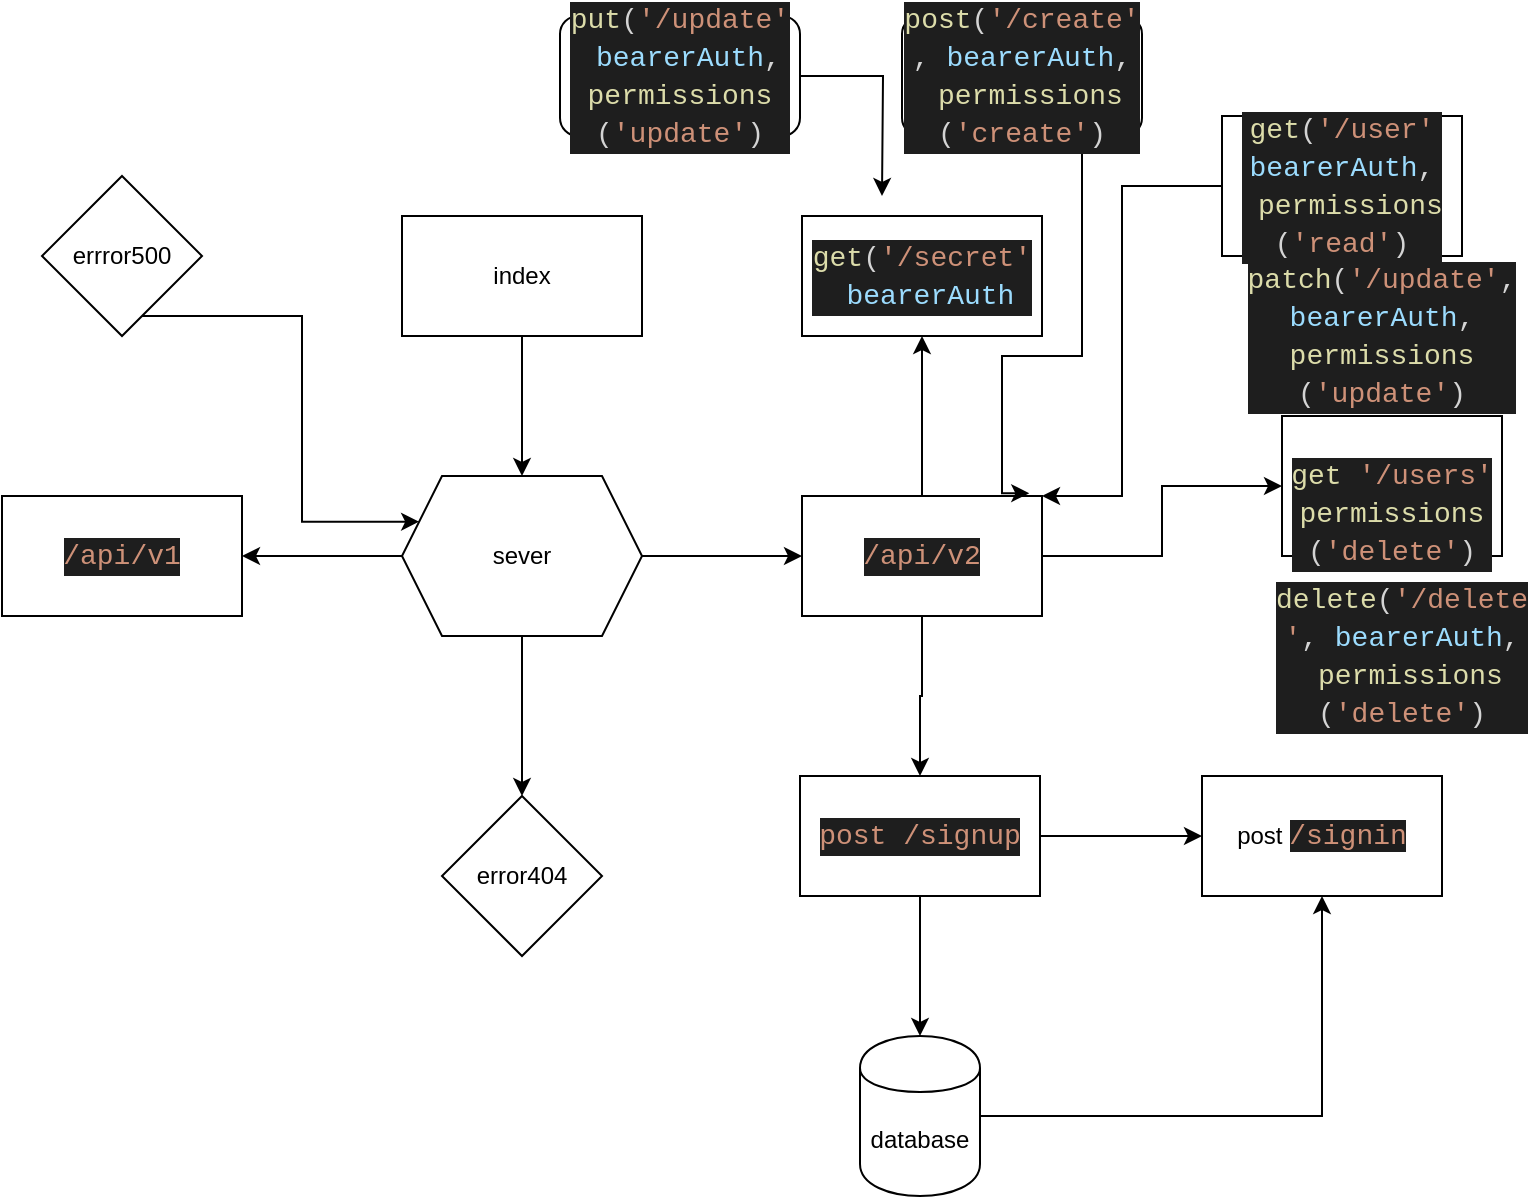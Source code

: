 <mxfile version="14.7.1" type="github">
  <diagram id="y8LF0S0QHl6FN8oUL30e" name="Page-1">
    <mxGraphModel dx="1038" dy="580" grid="1" gridSize="10" guides="1" tooltips="1" connect="1" arrows="1" fold="1" page="1" pageScale="1" pageWidth="827" pageHeight="1169" math="0" shadow="0">
      <root>
        <mxCell id="0" />
        <mxCell id="1" parent="0" />
        <mxCell id="dFwJcPWblfBStOmPuZki-5" value="" style="edgeStyle=orthogonalEdgeStyle;rounded=0;orthogonalLoop=1;jettySize=auto;html=1;" edge="1" parent="1" source="dFwJcPWblfBStOmPuZki-2" target="dFwJcPWblfBStOmPuZki-4">
          <mxGeometry relative="1" as="geometry" />
        </mxCell>
        <mxCell id="dFwJcPWblfBStOmPuZki-2" value="index" style="rounded=0;whiteSpace=wrap;html=1;" vertex="1" parent="1">
          <mxGeometry x="350" y="130" width="120" height="60" as="geometry" />
        </mxCell>
        <mxCell id="dFwJcPWblfBStOmPuZki-7" value="" style="edgeStyle=orthogonalEdgeStyle;rounded=0;orthogonalLoop=1;jettySize=auto;html=1;" edge="1" parent="1" source="dFwJcPWblfBStOmPuZki-4" target="dFwJcPWblfBStOmPuZki-6">
          <mxGeometry relative="1" as="geometry" />
        </mxCell>
        <mxCell id="dFwJcPWblfBStOmPuZki-11" value="" style="edgeStyle=orthogonalEdgeStyle;rounded=0;orthogonalLoop=1;jettySize=auto;html=1;" edge="1" parent="1" source="dFwJcPWblfBStOmPuZki-4" target="dFwJcPWblfBStOmPuZki-10">
          <mxGeometry relative="1" as="geometry" />
        </mxCell>
        <mxCell id="dFwJcPWblfBStOmPuZki-13" value="" style="edgeStyle=orthogonalEdgeStyle;rounded=0;orthogonalLoop=1;jettySize=auto;html=1;" edge="1" parent="1" source="dFwJcPWblfBStOmPuZki-4" target="dFwJcPWblfBStOmPuZki-12">
          <mxGeometry relative="1" as="geometry" />
        </mxCell>
        <mxCell id="dFwJcPWblfBStOmPuZki-4" value="sever" style="shape=hexagon;perimeter=hexagonPerimeter2;whiteSpace=wrap;html=1;fixedSize=1;rounded=0;" vertex="1" parent="1">
          <mxGeometry x="350" y="260" width="120" height="80" as="geometry" />
        </mxCell>
        <mxCell id="dFwJcPWblfBStOmPuZki-17" value="" style="edgeStyle=orthogonalEdgeStyle;rounded=0;orthogonalLoop=1;jettySize=auto;html=1;" edge="1" parent="1" source="dFwJcPWblfBStOmPuZki-6" target="dFwJcPWblfBStOmPuZki-16">
          <mxGeometry relative="1" as="geometry" />
        </mxCell>
        <mxCell id="dFwJcPWblfBStOmPuZki-22" value="" style="edgeStyle=orthogonalEdgeStyle;rounded=0;orthogonalLoop=1;jettySize=auto;html=1;" edge="1" parent="1" source="dFwJcPWblfBStOmPuZki-6" target="dFwJcPWblfBStOmPuZki-21">
          <mxGeometry relative="1" as="geometry" />
        </mxCell>
        <mxCell id="dFwJcPWblfBStOmPuZki-24" value="" style="edgeStyle=orthogonalEdgeStyle;rounded=0;orthogonalLoop=1;jettySize=auto;html=1;" edge="1" parent="1" source="dFwJcPWblfBStOmPuZki-6" target="dFwJcPWblfBStOmPuZki-23">
          <mxGeometry relative="1" as="geometry" />
        </mxCell>
        <mxCell id="dFwJcPWblfBStOmPuZki-6" value="&#xa;&#xa;&lt;div style=&quot;color: rgb(212, 212, 212); background-color: rgb(30, 30, 30); font-family: consolas, &amp;quot;courier new&amp;quot;, monospace; font-weight: normal; font-size: 14px; line-height: 19px;&quot;&gt;&lt;div&gt;&lt;span style=&quot;color: #ce9178&quot;&gt;/api/v2&lt;/span&gt;&lt;/div&gt;&lt;/div&gt;&#xa;&#xa;" style="whiteSpace=wrap;html=1;rounded=0;" vertex="1" parent="1">
          <mxGeometry x="550" y="270" width="120" height="60" as="geometry" />
        </mxCell>
        <mxCell id="dFwJcPWblfBStOmPuZki-10" value="&#xa;&#xa;&lt;div style=&quot;color: rgb(212, 212, 212); background-color: rgb(30, 30, 30); font-family: consolas, &amp;quot;courier new&amp;quot;, monospace; font-weight: normal; font-size: 14px; line-height: 19px;&quot;&gt;&lt;div&gt;&lt;span style=&quot;color: #ce9178&quot;&gt;/api/v1&lt;/span&gt;&lt;/div&gt;&lt;/div&gt;&#xa;&#xa;" style="rounded=0;whiteSpace=wrap;html=1;" vertex="1" parent="1">
          <mxGeometry x="150" y="270" width="120" height="60" as="geometry" />
        </mxCell>
        <mxCell id="dFwJcPWblfBStOmPuZki-12" value="error404" style="rhombus;whiteSpace=wrap;html=1;rounded=0;" vertex="1" parent="1">
          <mxGeometry x="370" y="420" width="80" height="80" as="geometry" />
        </mxCell>
        <mxCell id="dFwJcPWblfBStOmPuZki-15" value="" style="edgeStyle=orthogonalEdgeStyle;rounded=0;orthogonalLoop=1;jettySize=auto;html=1;entryX=0;entryY=0.25;entryDx=0;entryDy=0;" edge="1" parent="1" source="dFwJcPWblfBStOmPuZki-14" target="dFwJcPWblfBStOmPuZki-4">
          <mxGeometry relative="1" as="geometry">
            <Array as="points">
              <mxPoint x="300" y="180" />
              <mxPoint x="300" y="283" />
            </Array>
          </mxGeometry>
        </mxCell>
        <mxCell id="dFwJcPWblfBStOmPuZki-14" value="errror500" style="rhombus;whiteSpace=wrap;html=1;rounded=0;" vertex="1" parent="1">
          <mxGeometry x="170" y="110" width="80" height="80" as="geometry" />
        </mxCell>
        <mxCell id="dFwJcPWblfBStOmPuZki-19" value="" style="edgeStyle=orthogonalEdgeStyle;rounded=0;orthogonalLoop=1;jettySize=auto;html=1;" edge="1" parent="1" source="dFwJcPWblfBStOmPuZki-16" target="dFwJcPWblfBStOmPuZki-18">
          <mxGeometry relative="1" as="geometry" />
        </mxCell>
        <mxCell id="dFwJcPWblfBStOmPuZki-37" value="" style="edgeStyle=orthogonalEdgeStyle;rounded=0;orthogonalLoop=1;jettySize=auto;html=1;" edge="1" parent="1" source="dFwJcPWblfBStOmPuZki-16" target="dFwJcPWblfBStOmPuZki-36">
          <mxGeometry relative="1" as="geometry" />
        </mxCell>
        <mxCell id="dFwJcPWblfBStOmPuZki-16" value="&lt;div style=&quot;background-color: rgb(30 , 30 , 30) ; font-family: &amp;#34;consolas&amp;#34; , &amp;#34;courier new&amp;#34; , monospace ; font-size: 14px ; line-height: 19px&quot;&gt;&lt;font color=&quot;#ce9178&quot;&gt;post /signup&lt;/font&gt;&lt;/div&gt;" style="whiteSpace=wrap;html=1;rounded=0;" vertex="1" parent="1">
          <mxGeometry x="549" y="410" width="120" height="60" as="geometry" />
        </mxCell>
        <mxCell id="dFwJcPWblfBStOmPuZki-18" value="post&amp;nbsp;&lt;span style=&quot;color: rgb(206 , 145 , 120) ; background-color: rgb(30 , 30 , 30) ; font-family: &amp;#34;consolas&amp;#34; , &amp;#34;courier new&amp;#34; , monospace ; font-size: 14px&quot;&gt;/signin&lt;/span&gt;" style="whiteSpace=wrap;html=1;rounded=0;" vertex="1" parent="1">
          <mxGeometry x="750" y="410" width="120" height="60" as="geometry" />
        </mxCell>
        <mxCell id="dFwJcPWblfBStOmPuZki-21" value="&lt;br&gt;&lt;br&gt;&lt;div style=&quot;background-color: rgb(30 , 30 , 30) ; font-family: &amp;#34;consolas&amp;#34; , &amp;#34;courier new&amp;#34; , monospace ; font-weight: normal ; font-size: 14px ; line-height: 19px&quot;&gt;&lt;div&gt;&lt;span style=&quot;color: rgb(220 , 220 , 170)&quot;&gt;get&lt;/span&gt;&lt;font color=&quot;#d4d4d4&quot;&gt;&amp;nbsp;&lt;/font&gt;&lt;span style=&quot;color: rgb(206 , 145 , 120)&quot;&gt;&#39;/users&#39;&lt;/span&gt;&lt;/div&gt;&lt;div&gt;&lt;div style=&quot;color: rgb(212 , 212 , 212) ; font-family: &amp;#34;consolas&amp;#34; , &amp;#34;courier new&amp;#34; , monospace ; line-height: 19px&quot;&gt;&lt;span style=&quot;color: #dcdcaa&quot;&gt;permissions&lt;/span&gt;&lt;/div&gt;&lt;div style=&quot;color: rgb(212 , 212 , 212) ; font-family: &amp;#34;consolas&amp;#34; , &amp;#34;courier new&amp;#34; , monospace ; line-height: 19px&quot;&gt;(&lt;span style=&quot;color: #ce9178&quot;&gt;&#39;delete&#39;&lt;/span&gt;)&lt;/div&gt;&lt;/div&gt;&lt;/div&gt;" style="whiteSpace=wrap;html=1;rounded=0;" vertex="1" parent="1">
          <mxGeometry x="790" y="230" width="110" height="70" as="geometry" />
        </mxCell>
        <mxCell id="dFwJcPWblfBStOmPuZki-23" value="&lt;div style=&quot;color: rgb(212 , 212 , 212) ; background-color: rgb(30 , 30 , 30) ; font-family: &amp;#34;consolas&amp;#34; , &amp;#34;courier new&amp;#34; , monospace ; font-size: 14px ; line-height: 19px&quot;&gt;&lt;span style=&quot;color: #dcdcaa&quot;&gt;get&lt;/span&gt;(&lt;span style=&quot;color: #ce9178&quot;&gt;&#39;/secret&#39;&lt;/span&gt;&lt;/div&gt;&lt;div style=&quot;color: rgb(212 , 212 , 212) ; background-color: rgb(30 , 30 , 30) ; font-family: &amp;#34;consolas&amp;#34; , &amp;#34;courier new&amp;#34; , monospace ; font-size: 14px ; line-height: 19px&quot;&gt;&amp;nbsp;&lt;span style=&quot;color: #9cdcfe&quot;&gt;bearerAuth&lt;/span&gt;&lt;/div&gt;" style="whiteSpace=wrap;html=1;rounded=0;" vertex="1" parent="1">
          <mxGeometry x="550" y="130" width="120" height="60" as="geometry" />
        </mxCell>
        <mxCell id="dFwJcPWblfBStOmPuZki-28" style="edgeStyle=orthogonalEdgeStyle;rounded=0;orthogonalLoop=1;jettySize=auto;html=1;entryX=1;entryY=0;entryDx=0;entryDy=0;" edge="1" parent="1" source="dFwJcPWblfBStOmPuZki-27" target="dFwJcPWblfBStOmPuZki-6">
          <mxGeometry relative="1" as="geometry">
            <mxPoint x="810" y="170" as="targetPoint" />
            <Array as="points">
              <mxPoint x="710" y="115" />
              <mxPoint x="710" y="270" />
            </Array>
          </mxGeometry>
        </mxCell>
        <mxCell id="dFwJcPWblfBStOmPuZki-27" value="&lt;div style=&quot;color: rgb(212 , 212 , 212) ; background-color: rgb(30 , 30 , 30) ; font-family: &amp;#34;consolas&amp;#34; , &amp;#34;courier new&amp;#34; , monospace ; font-size: 14px ; line-height: 19px&quot;&gt;&lt;span style=&quot;color: #dcdcaa&quot;&gt;get&lt;/span&gt;(&lt;span style=&quot;color: #ce9178&quot;&gt;&#39;/user&#39;&lt;/span&gt;&lt;/div&gt;&lt;div style=&quot;color: rgb(212 , 212 , 212) ; background-color: rgb(30 , 30 , 30) ; font-family: &amp;#34;consolas&amp;#34; , &amp;#34;courier new&amp;#34; , monospace ; font-size: 14px ; line-height: 19px&quot;&gt;&lt;span style=&quot;color: #9cdcfe&quot;&gt;bearerAuth&lt;/span&gt;,&lt;/div&gt;&lt;div style=&quot;color: rgb(212 , 212 , 212) ; background-color: rgb(30 , 30 , 30) ; font-family: &amp;#34;consolas&amp;#34; , &amp;#34;courier new&amp;#34; , monospace ; font-size: 14px ; line-height: 19px&quot;&gt;&amp;nbsp;&lt;span style=&quot;color: #dcdcaa&quot;&gt;permissions&lt;/span&gt;&lt;/div&gt;&lt;div style=&quot;color: rgb(212 , 212 , 212) ; background-color: rgb(30 , 30 , 30) ; font-family: &amp;#34;consolas&amp;#34; , &amp;#34;courier new&amp;#34; , monospace ; font-size: 14px ; line-height: 19px&quot;&gt;(&lt;span style=&quot;color: #ce9178&quot;&gt;&#39;read&#39;&lt;/span&gt;)&lt;/div&gt;" style="rounded=0;whiteSpace=wrap;html=1;" vertex="1" parent="1">
          <mxGeometry x="760" y="80" width="120" height="70" as="geometry" />
        </mxCell>
        <mxCell id="dFwJcPWblfBStOmPuZki-30" value="" style="edgeStyle=orthogonalEdgeStyle;rounded=0;orthogonalLoop=1;jettySize=auto;html=1;entryX=0.947;entryY=-0.023;entryDx=0;entryDy=0;entryPerimeter=0;" edge="1" parent="1" source="dFwJcPWblfBStOmPuZki-29" target="dFwJcPWblfBStOmPuZki-6">
          <mxGeometry relative="1" as="geometry">
            <Array as="points">
              <mxPoint x="690" y="200" />
              <mxPoint x="650" y="200" />
              <mxPoint x="650" y="269" />
            </Array>
          </mxGeometry>
        </mxCell>
        <mxCell id="dFwJcPWblfBStOmPuZki-29" value="&lt;div style=&quot;color: rgb(212 , 212 , 212) ; background-color: rgb(30 , 30 , 30) ; font-family: &amp;#34;consolas&amp;#34; , &amp;#34;courier new&amp;#34; , monospace ; font-size: 14px ; line-height: 19px&quot;&gt;&lt;span style=&quot;color: #dcdcaa&quot;&gt;post&lt;/span&gt;(&lt;span style=&quot;color: #ce9178&quot;&gt;&#39;/create&#39;&lt;/span&gt;&lt;/div&gt;&lt;div style=&quot;color: rgb(212 , 212 , 212) ; background-color: rgb(30 , 30 , 30) ; font-family: &amp;#34;consolas&amp;#34; , &amp;#34;courier new&amp;#34; , monospace ; font-size: 14px ; line-height: 19px&quot;&gt;,&amp;nbsp;&lt;span style=&quot;color: #9cdcfe&quot;&gt;bearerAuth&lt;/span&gt;,&lt;/div&gt;&lt;div style=&quot;color: rgb(212 , 212 , 212) ; background-color: rgb(30 , 30 , 30) ; font-family: &amp;#34;consolas&amp;#34; , &amp;#34;courier new&amp;#34; , monospace ; font-size: 14px ; line-height: 19px&quot;&gt;&amp;nbsp;&lt;span style=&quot;color: #dcdcaa&quot;&gt;permissions&lt;/span&gt;&lt;/div&gt;&lt;div style=&quot;color: rgb(212 , 212 , 212) ; background-color: rgb(30 , 30 , 30) ; font-family: &amp;#34;consolas&amp;#34; , &amp;#34;courier new&amp;#34; , monospace ; font-size: 14px ; line-height: 19px&quot;&gt;(&lt;span style=&quot;color: #ce9178&quot;&gt;&#39;create&#39;&lt;/span&gt;)&lt;/div&gt;" style="rounded=1;whiteSpace=wrap;html=1;" vertex="1" parent="1">
          <mxGeometry x="600" y="30" width="120" height="60" as="geometry" />
        </mxCell>
        <mxCell id="dFwJcPWblfBStOmPuZki-32" value="" style="edgeStyle=orthogonalEdgeStyle;rounded=0;orthogonalLoop=1;jettySize=auto;html=1;" edge="1" parent="1" source="dFwJcPWblfBStOmPuZki-31">
          <mxGeometry relative="1" as="geometry">
            <mxPoint x="590" y="120" as="targetPoint" />
          </mxGeometry>
        </mxCell>
        <mxCell id="dFwJcPWblfBStOmPuZki-31" value="&lt;div style=&quot;color: rgb(212 , 212 , 212) ; background-color: rgb(30 , 30 , 30) ; font-family: &amp;#34;consolas&amp;#34; , &amp;#34;courier new&amp;#34; , monospace ; font-size: 14px ; line-height: 19px&quot;&gt;&lt;span style=&quot;color: #dcdcaa&quot;&gt;put&lt;/span&gt;(&lt;span style=&quot;color: #ce9178&quot;&gt;&#39;/update&#39;&lt;/span&gt;&lt;/div&gt;&lt;div style=&quot;color: rgb(212 , 212 , 212) ; background-color: rgb(30 , 30 , 30) ; font-family: &amp;#34;consolas&amp;#34; , &amp;#34;courier new&amp;#34; , monospace ; font-size: 14px ; line-height: 19px&quot;&gt;&amp;nbsp;&lt;span style=&quot;color: #9cdcfe&quot;&gt;bearerAuth&lt;/span&gt;,&lt;/div&gt;&lt;div style=&quot;color: rgb(212 , 212 , 212) ; background-color: rgb(30 , 30 , 30) ; font-family: &amp;#34;consolas&amp;#34; , &amp;#34;courier new&amp;#34; , monospace ; font-size: 14px ; line-height: 19px&quot;&gt;&lt;span style=&quot;color: #dcdcaa&quot;&gt;permissions&lt;/span&gt;&lt;/div&gt;&lt;div style=&quot;color: rgb(212 , 212 , 212) ; background-color: rgb(30 , 30 , 30) ; font-family: &amp;#34;consolas&amp;#34; , &amp;#34;courier new&amp;#34; , monospace ; font-size: 14px ; line-height: 19px&quot;&gt;(&lt;span style=&quot;color: #ce9178&quot;&gt;&#39;update&#39;&lt;/span&gt;)&lt;/div&gt;" style="rounded=1;whiteSpace=wrap;html=1;" vertex="1" parent="1">
          <mxGeometry x="429" y="30" width="120" height="60" as="geometry" />
        </mxCell>
        <mxCell id="dFwJcPWblfBStOmPuZki-33" value="&lt;div style=&quot;color: rgb(212 , 212 , 212) ; background-color: rgb(30 , 30 , 30) ; font-family: &amp;#34;consolas&amp;#34; , &amp;#34;courier new&amp;#34; , monospace ; font-size: 14px ; line-height: 19px&quot;&gt;&lt;span style=&quot;color: #dcdcaa&quot;&gt;patch&lt;/span&gt;(&lt;span style=&quot;color: #ce9178&quot;&gt;&#39;/update&#39;&lt;/span&gt;,&lt;/div&gt;&lt;div style=&quot;color: rgb(212 , 212 , 212) ; background-color: rgb(30 , 30 , 30) ; font-family: &amp;#34;consolas&amp;#34; , &amp;#34;courier new&amp;#34; , monospace ; font-size: 14px ; line-height: 19px&quot;&gt;&amp;nbsp;&lt;span style=&quot;color: #9cdcfe&quot;&gt;bearerAuth&lt;/span&gt;,&amp;nbsp;&lt;/div&gt;&lt;div style=&quot;color: rgb(212 , 212 , 212) ; background-color: rgb(30 , 30 , 30) ; font-family: &amp;#34;consolas&amp;#34; , &amp;#34;courier new&amp;#34; , monospace ; font-size: 14px ; line-height: 19px&quot;&gt;&lt;span style=&quot;color: #dcdcaa&quot;&gt;permissions&lt;/span&gt;&lt;/div&gt;&lt;div style=&quot;color: rgb(212 , 212 , 212) ; background-color: rgb(30 , 30 , 30) ; font-family: &amp;#34;consolas&amp;#34; , &amp;#34;courier new&amp;#34; , monospace ; font-size: 14px ; line-height: 19px&quot;&gt;(&lt;span style=&quot;color: #ce9178&quot;&gt;&#39;update&#39;&lt;/span&gt;)&lt;/div&gt;" style="rounded=1;whiteSpace=wrap;html=1;" vertex="1" parent="1">
          <mxGeometry x="780" y="160" width="120" height="60" as="geometry" />
        </mxCell>
        <mxCell id="dFwJcPWblfBStOmPuZki-34" value="&lt;div style=&quot;color: rgb(212 , 212 , 212) ; background-color: rgb(30 , 30 , 30) ; font-family: &amp;#34;consolas&amp;#34; , &amp;#34;courier new&amp;#34; , monospace ; font-size: 14px ; line-height: 19px&quot;&gt;&lt;span style=&quot;color: #dcdcaa&quot;&gt;delete&lt;/span&gt;(&lt;span style=&quot;color: #ce9178&quot;&gt;&#39;/delete&lt;/span&gt;&lt;/div&gt;&lt;div style=&quot;color: rgb(212 , 212 , 212) ; background-color: rgb(30 , 30 , 30) ; font-family: &amp;#34;consolas&amp;#34; , &amp;#34;courier new&amp;#34; , monospace ; font-size: 14px ; line-height: 19px&quot;&gt;&lt;span style=&quot;color: #ce9178&quot;&gt;&#39;&lt;/span&gt;,&amp;nbsp;&lt;span style=&quot;color: #9cdcfe&quot;&gt;bearerAuth&lt;/span&gt;,&lt;/div&gt;&lt;div style=&quot;color: rgb(212 , 212 , 212) ; background-color: rgb(30 , 30 , 30) ; font-family: &amp;#34;consolas&amp;#34; , &amp;#34;courier new&amp;#34; , monospace ; font-size: 14px ; line-height: 19px&quot;&gt;&amp;nbsp;&lt;span style=&quot;color: #dcdcaa&quot;&gt;permissions&lt;/span&gt;&lt;/div&gt;&lt;div style=&quot;color: rgb(212 , 212 , 212) ; background-color: rgb(30 , 30 , 30) ; font-family: &amp;#34;consolas&amp;#34; , &amp;#34;courier new&amp;#34; , monospace ; font-size: 14px ; line-height: 19px&quot;&gt;(&lt;span style=&quot;color: #ce9178&quot;&gt;&#39;delete&#39;&lt;/span&gt;)&lt;/div&gt;" style="rounded=1;whiteSpace=wrap;html=1;" vertex="1" parent="1">
          <mxGeometry x="790" y="320" width="120" height="60" as="geometry" />
        </mxCell>
        <mxCell id="dFwJcPWblfBStOmPuZki-39" value="" style="edgeStyle=orthogonalEdgeStyle;rounded=0;orthogonalLoop=1;jettySize=auto;html=1;entryX=0.5;entryY=1;entryDx=0;entryDy=0;" edge="1" parent="1" source="dFwJcPWblfBStOmPuZki-36" target="dFwJcPWblfBStOmPuZki-18">
          <mxGeometry relative="1" as="geometry" />
        </mxCell>
        <mxCell id="dFwJcPWblfBStOmPuZki-36" value="database" style="shape=cylinder;whiteSpace=wrap;html=1;boundedLbl=1;backgroundOutline=1;rounded=0;" vertex="1" parent="1">
          <mxGeometry x="579" y="540" width="60" height="80" as="geometry" />
        </mxCell>
      </root>
    </mxGraphModel>
  </diagram>
</mxfile>

